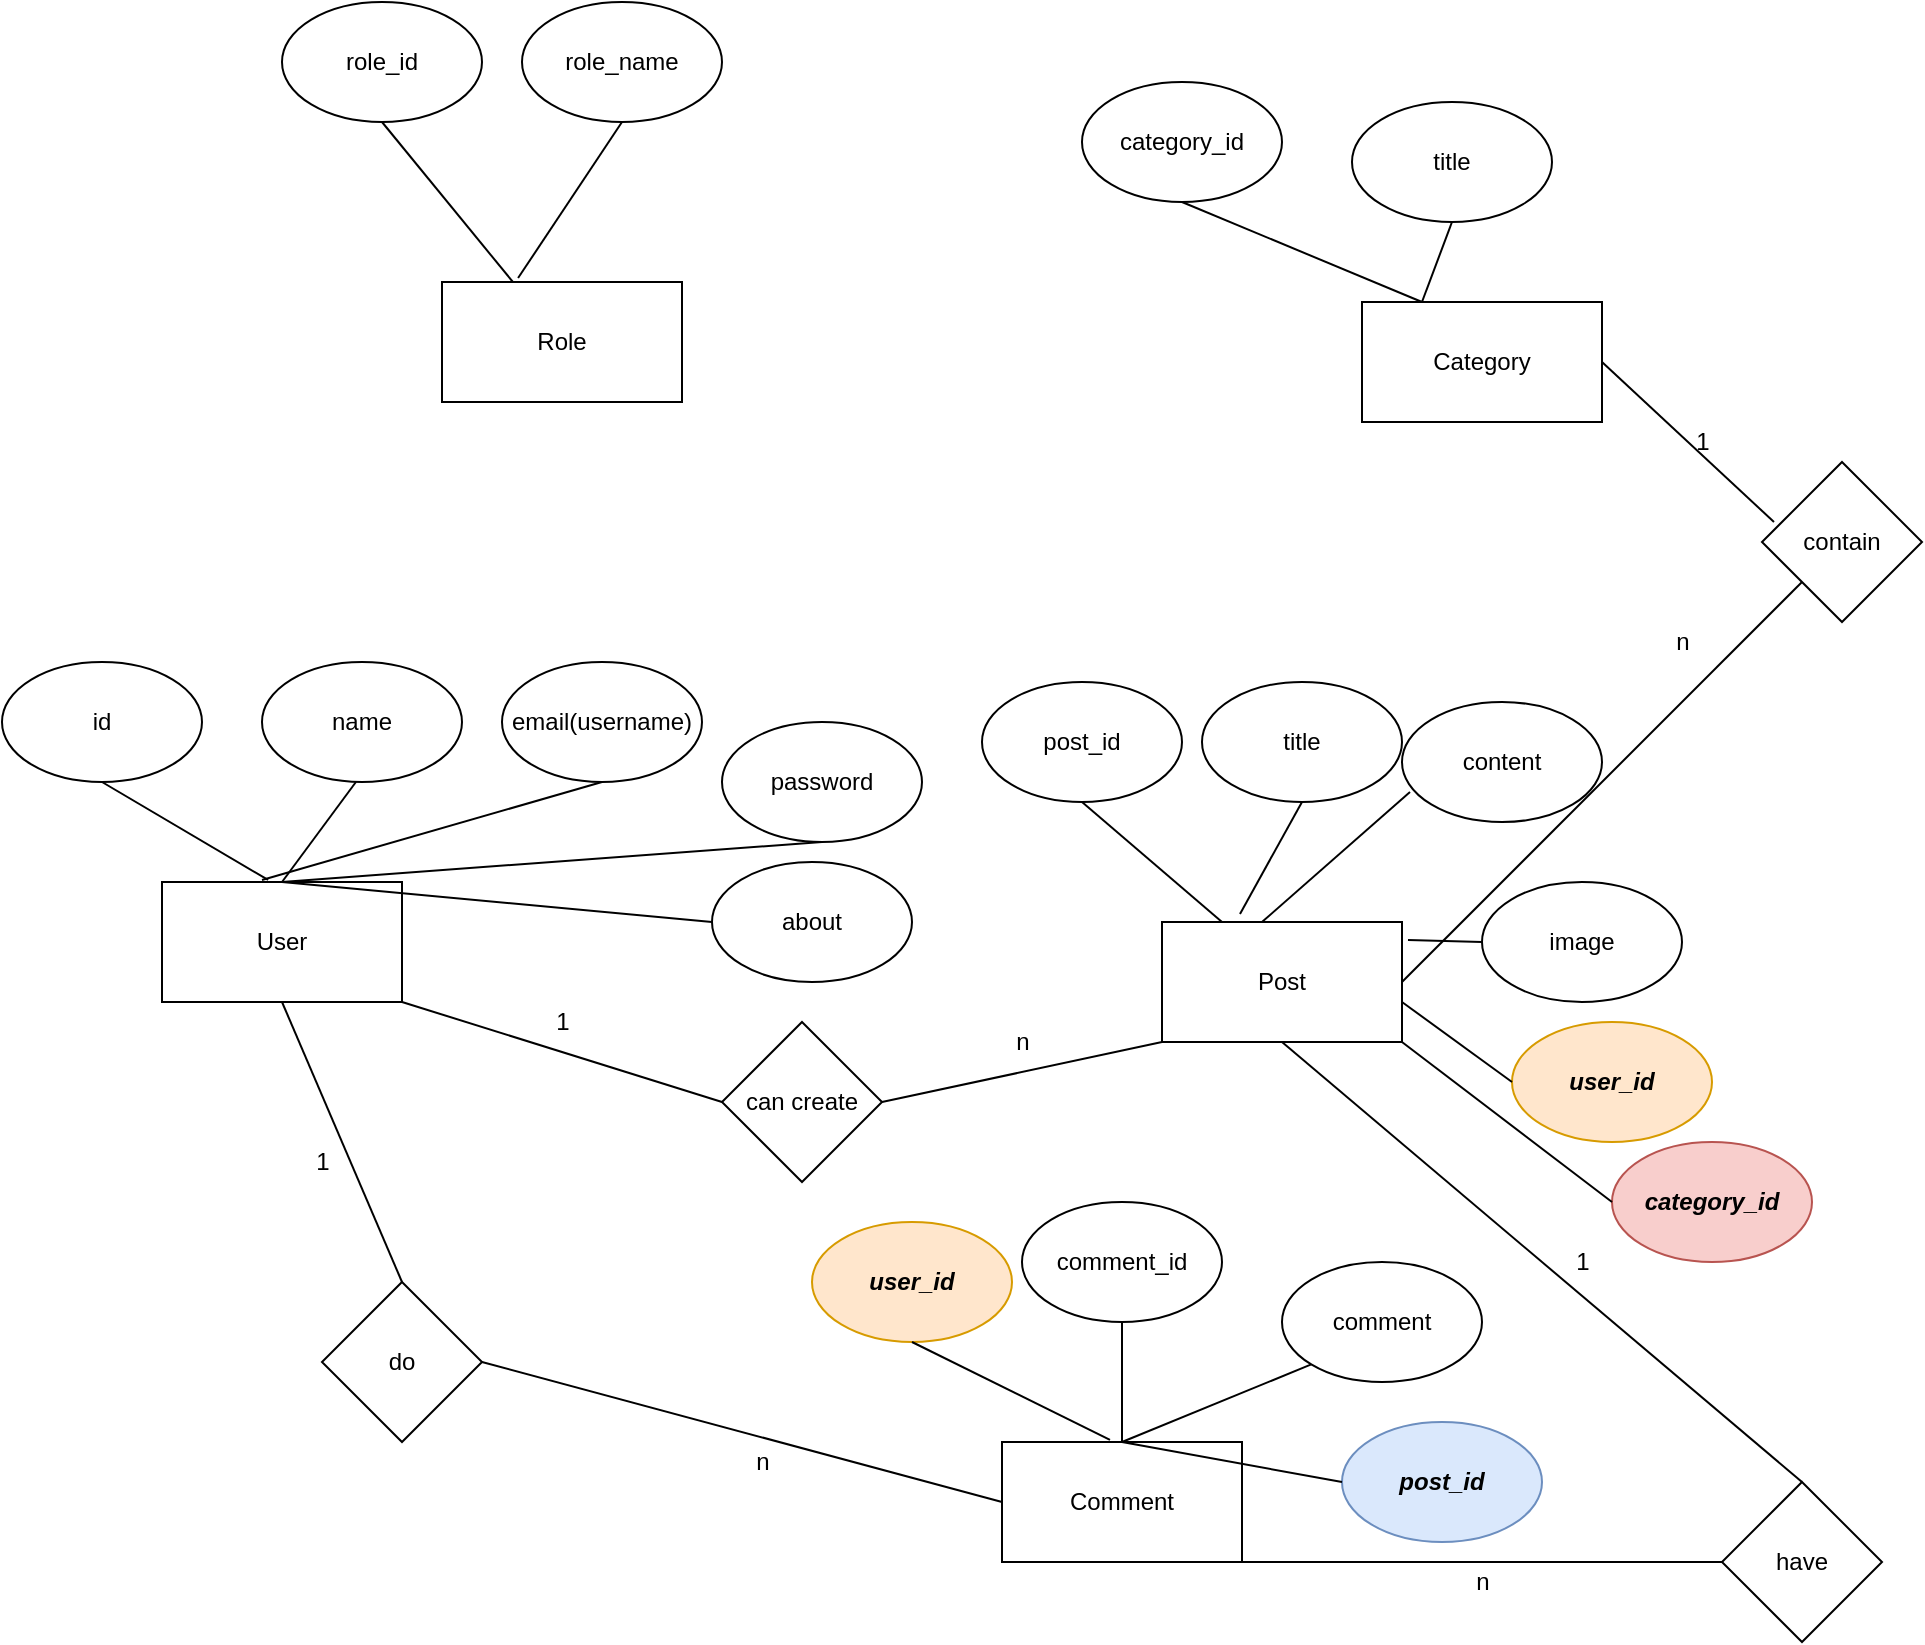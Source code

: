 <mxfile version="20.2.2" type="device"><diagram id="TW5RLNOCuAVdlmlwiosQ" name="Page-1"><mxGraphModel dx="868" dy="1550" grid="1" gridSize="10" guides="1" tooltips="1" connect="1" arrows="1" fold="1" page="1" pageScale="1" pageWidth="850" pageHeight="1100" math="0" shadow="0"><root><mxCell id="0"/><mxCell id="1" parent="0"/><mxCell id="0TSbgkZ8oPdo2keT4_95-1" value="User" style="rounded=0;whiteSpace=wrap;html=1;" vertex="1" parent="1"><mxGeometry x="100" y="120" width="120" height="60" as="geometry"/></mxCell><mxCell id="0TSbgkZ8oPdo2keT4_95-2" value="id" style="ellipse;whiteSpace=wrap;html=1;" vertex="1" parent="1"><mxGeometry x="20" y="10" width="100" height="60" as="geometry"/></mxCell><mxCell id="0TSbgkZ8oPdo2keT4_95-3" value="" style="endArrow=none;html=1;rounded=0;entryX=0.5;entryY=1;entryDx=0;entryDy=0;exitX=0.442;exitY=-0.017;exitDx=0;exitDy=0;exitPerimeter=0;" edge="1" parent="1" source="0TSbgkZ8oPdo2keT4_95-1" target="0TSbgkZ8oPdo2keT4_95-2"><mxGeometry width="50" height="50" relative="1" as="geometry"><mxPoint x="400" y="260" as="sourcePoint"/><mxPoint x="450" y="210" as="targetPoint"/></mxGeometry></mxCell><mxCell id="0TSbgkZ8oPdo2keT4_95-4" value="name" style="ellipse;whiteSpace=wrap;html=1;" vertex="1" parent="1"><mxGeometry x="150" y="10" width="100" height="60" as="geometry"/></mxCell><mxCell id="0TSbgkZ8oPdo2keT4_95-5" value="" style="endArrow=none;html=1;rounded=0;entryX=0.5;entryY=1;entryDx=0;entryDy=0;exitX=0.5;exitY=0;exitDx=0;exitDy=0;" edge="1" parent="1" source="0TSbgkZ8oPdo2keT4_95-1"><mxGeometry width="50" height="50" relative="1" as="geometry"><mxPoint x="250.0" y="120" as="sourcePoint"/><mxPoint x="196.96" y="70" as="targetPoint"/></mxGeometry></mxCell><mxCell id="0TSbgkZ8oPdo2keT4_95-6" value="" style="endArrow=none;html=1;rounded=0;entryX=0.5;entryY=1;entryDx=0;entryDy=0;" edge="1" parent="1"><mxGeometry width="50" height="50" relative="1" as="geometry"><mxPoint x="150" y="119" as="sourcePoint"/><mxPoint x="320" y="70" as="targetPoint"/></mxGeometry></mxCell><mxCell id="0TSbgkZ8oPdo2keT4_95-7" value="email(username)" style="ellipse;whiteSpace=wrap;html=1;" vertex="1" parent="1"><mxGeometry x="270" y="10" width="100" height="60" as="geometry"/></mxCell><mxCell id="0TSbgkZ8oPdo2keT4_95-8" value="password" style="ellipse;whiteSpace=wrap;html=1;" vertex="1" parent="1"><mxGeometry x="380" y="40" width="100" height="60" as="geometry"/></mxCell><mxCell id="0TSbgkZ8oPdo2keT4_95-9" value="" style="endArrow=none;html=1;rounded=0;entryX=0.5;entryY=1;entryDx=0;entryDy=0;" edge="1" parent="1" target="0TSbgkZ8oPdo2keT4_95-8"><mxGeometry width="50" height="50" relative="1" as="geometry"><mxPoint x="160" y="120" as="sourcePoint"/><mxPoint x="330" y="80" as="targetPoint"/></mxGeometry></mxCell><mxCell id="0TSbgkZ8oPdo2keT4_95-10" value="about" style="ellipse;whiteSpace=wrap;html=1;" vertex="1" parent="1"><mxGeometry x="375" y="110" width="100" height="60" as="geometry"/></mxCell><mxCell id="0TSbgkZ8oPdo2keT4_95-11" value="" style="endArrow=none;html=1;rounded=0;entryX=0;entryY=0.5;entryDx=0;entryDy=0;" edge="1" parent="1" target="0TSbgkZ8oPdo2keT4_95-10"><mxGeometry width="50" height="50" relative="1" as="geometry"><mxPoint x="160" y="120" as="sourcePoint"/><mxPoint x="440" y="110" as="targetPoint"/></mxGeometry></mxCell><mxCell id="0TSbgkZ8oPdo2keT4_95-12" value="Post" style="rounded=0;whiteSpace=wrap;html=1;" vertex="1" parent="1"><mxGeometry x="600" y="140" width="120" height="60" as="geometry"/></mxCell><mxCell id="0TSbgkZ8oPdo2keT4_95-13" value="post_id" style="ellipse;whiteSpace=wrap;html=1;" vertex="1" parent="1"><mxGeometry x="510" y="20" width="100" height="60" as="geometry"/></mxCell><mxCell id="0TSbgkZ8oPdo2keT4_95-14" value="title" style="ellipse;whiteSpace=wrap;html=1;" vertex="1" parent="1"><mxGeometry x="620" y="20" width="100" height="60" as="geometry"/></mxCell><mxCell id="0TSbgkZ8oPdo2keT4_95-15" value="content" style="ellipse;whiteSpace=wrap;html=1;" vertex="1" parent="1"><mxGeometry x="720" y="30" width="100" height="60" as="geometry"/></mxCell><mxCell id="0TSbgkZ8oPdo2keT4_95-16" value="image" style="ellipse;whiteSpace=wrap;html=1;" vertex="1" parent="1"><mxGeometry x="760" y="120" width="100" height="60" as="geometry"/></mxCell><mxCell id="0TSbgkZ8oPdo2keT4_95-17" value="" style="endArrow=none;html=1;rounded=0;entryX=0.5;entryY=1;entryDx=0;entryDy=0;exitX=0.25;exitY=0;exitDx=0;exitDy=0;" edge="1" parent="1" source="0TSbgkZ8oPdo2keT4_95-12" target="0TSbgkZ8oPdo2keT4_95-13"><mxGeometry width="50" height="50" relative="1" as="geometry"><mxPoint x="170" y="130" as="sourcePoint"/><mxPoint x="385" y="150" as="targetPoint"/></mxGeometry></mxCell><mxCell id="0TSbgkZ8oPdo2keT4_95-18" value="" style="endArrow=none;html=1;rounded=0;entryX=0.5;entryY=1;entryDx=0;entryDy=0;exitX=0.325;exitY=-0.067;exitDx=0;exitDy=0;exitPerimeter=0;" edge="1" parent="1" source="0TSbgkZ8oPdo2keT4_95-12" target="0TSbgkZ8oPdo2keT4_95-14"><mxGeometry width="50" height="50" relative="1" as="geometry"><mxPoint x="640" y="150" as="sourcePoint"/><mxPoint x="570" y="90" as="targetPoint"/></mxGeometry></mxCell><mxCell id="0TSbgkZ8oPdo2keT4_95-19" value="" style="endArrow=none;html=1;rounded=0;entryX=0.04;entryY=0.75;entryDx=0;entryDy=0;entryPerimeter=0;" edge="1" parent="1" target="0TSbgkZ8oPdo2keT4_95-15"><mxGeometry width="50" height="50" relative="1" as="geometry"><mxPoint x="650" y="140" as="sourcePoint"/><mxPoint x="680" y="90" as="targetPoint"/></mxGeometry></mxCell><mxCell id="0TSbgkZ8oPdo2keT4_95-20" value="" style="endArrow=none;html=1;rounded=0;entryX=0;entryY=0.5;entryDx=0;entryDy=0;exitX=1.025;exitY=0.15;exitDx=0;exitDy=0;exitPerimeter=0;" edge="1" parent="1" source="0TSbgkZ8oPdo2keT4_95-12" target="0TSbgkZ8oPdo2keT4_95-16"><mxGeometry width="50" height="50" relative="1" as="geometry"><mxPoint x="660" y="150" as="sourcePoint"/><mxPoint x="734" y="105" as="targetPoint"/></mxGeometry></mxCell><mxCell id="0TSbgkZ8oPdo2keT4_95-21" value="&lt;i&gt;&lt;b&gt;user_id&lt;/b&gt;&lt;/i&gt;" style="ellipse;whiteSpace=wrap;html=1;fillColor=#ffe6cc;strokeColor=#d79b00;" vertex="1" parent="1"><mxGeometry x="775" y="190" width="100" height="60" as="geometry"/></mxCell><mxCell id="0TSbgkZ8oPdo2keT4_95-22" value="" style="endArrow=none;html=1;rounded=0;entryX=0;entryY=0.5;entryDx=0;entryDy=0;" edge="1" parent="1" target="0TSbgkZ8oPdo2keT4_95-21"><mxGeometry width="50" height="50" relative="1" as="geometry"><mxPoint x="720" y="180" as="sourcePoint"/><mxPoint x="760" y="170" as="targetPoint"/></mxGeometry></mxCell><mxCell id="0TSbgkZ8oPdo2keT4_95-23" value="can create" style="rhombus;whiteSpace=wrap;html=1;" vertex="1" parent="1"><mxGeometry x="380" y="190" width="80" height="80" as="geometry"/></mxCell><mxCell id="0TSbgkZ8oPdo2keT4_95-24" value="" style="endArrow=none;html=1;rounded=0;exitX=1;exitY=1;exitDx=0;exitDy=0;entryX=0;entryY=0.5;entryDx=0;entryDy=0;" edge="1" parent="1" source="0TSbgkZ8oPdo2keT4_95-1" target="0TSbgkZ8oPdo2keT4_95-23"><mxGeometry width="50" height="50" relative="1" as="geometry"><mxPoint x="400" y="260" as="sourcePoint"/><mxPoint x="450" y="210" as="targetPoint"/></mxGeometry></mxCell><mxCell id="0TSbgkZ8oPdo2keT4_95-25" value="" style="endArrow=none;html=1;rounded=0;exitX=0;exitY=1;exitDx=0;exitDy=0;entryX=1;entryY=0.5;entryDx=0;entryDy=0;" edge="1" parent="1" source="0TSbgkZ8oPdo2keT4_95-12" target="0TSbgkZ8oPdo2keT4_95-23"><mxGeometry width="50" height="50" relative="1" as="geometry"><mxPoint x="230" y="190" as="sourcePoint"/><mxPoint x="390" y="240" as="targetPoint"/></mxGeometry></mxCell><mxCell id="0TSbgkZ8oPdo2keT4_95-26" value="1" style="text;html=1;align=center;verticalAlign=middle;resizable=0;points=[];autosize=1;strokeColor=none;fillColor=none;" vertex="1" parent="1"><mxGeometry x="285" y="175" width="30" height="30" as="geometry"/></mxCell><mxCell id="0TSbgkZ8oPdo2keT4_95-27" value="n" style="text;html=1;align=center;verticalAlign=middle;resizable=0;points=[];autosize=1;strokeColor=none;fillColor=none;" vertex="1" parent="1"><mxGeometry x="515" y="185" width="30" height="30" as="geometry"/></mxCell><mxCell id="0TSbgkZ8oPdo2keT4_95-28" value="Comment" style="rounded=0;whiteSpace=wrap;html=1;" vertex="1" parent="1"><mxGeometry x="520" y="400" width="120" height="60" as="geometry"/></mxCell><mxCell id="0TSbgkZ8oPdo2keT4_95-30" value="&lt;i&gt;&lt;b&gt;user_id&lt;/b&gt;&lt;/i&gt;" style="ellipse;whiteSpace=wrap;html=1;fillColor=#ffe6cc;strokeColor=#d79b00;" vertex="1" parent="1"><mxGeometry x="425" y="290" width="100" height="60" as="geometry"/></mxCell><mxCell id="0TSbgkZ8oPdo2keT4_95-31" value="comment_id" style="ellipse;whiteSpace=wrap;html=1;" vertex="1" parent="1"><mxGeometry x="530" y="280" width="100" height="60" as="geometry"/></mxCell><mxCell id="0TSbgkZ8oPdo2keT4_95-32" value="comment" style="ellipse;whiteSpace=wrap;html=1;" vertex="1" parent="1"><mxGeometry x="660" y="310" width="100" height="60" as="geometry"/></mxCell><mxCell id="0TSbgkZ8oPdo2keT4_95-33" value="&lt;b&gt;&lt;i&gt;post_id&lt;/i&gt;&lt;/b&gt;" style="ellipse;whiteSpace=wrap;html=1;fillColor=#dae8fc;strokeColor=#6c8ebf;" vertex="1" parent="1"><mxGeometry x="690" y="390" width="100" height="60" as="geometry"/></mxCell><mxCell id="0TSbgkZ8oPdo2keT4_95-34" value="" style="endArrow=none;html=1;rounded=0;exitX=0.45;exitY=-0.017;exitDx=0;exitDy=0;entryX=0.5;entryY=1;entryDx=0;entryDy=0;exitPerimeter=0;" edge="1" parent="1" source="0TSbgkZ8oPdo2keT4_95-28" target="0TSbgkZ8oPdo2keT4_95-30"><mxGeometry width="50" height="50" relative="1" as="geometry"><mxPoint x="390" y="270" as="sourcePoint"/><mxPoint x="440" y="220" as="targetPoint"/></mxGeometry></mxCell><mxCell id="0TSbgkZ8oPdo2keT4_95-35" value="" style="endArrow=none;html=1;rounded=0;entryX=0.5;entryY=1;entryDx=0;entryDy=0;" edge="1" parent="1" target="0TSbgkZ8oPdo2keT4_95-31"><mxGeometry width="50" height="50" relative="1" as="geometry"><mxPoint x="580" y="400" as="sourcePoint"/><mxPoint x="485" y="360" as="targetPoint"/></mxGeometry></mxCell><mxCell id="0TSbgkZ8oPdo2keT4_95-36" value="" style="endArrow=none;html=1;rounded=0;entryX=0;entryY=1;entryDx=0;entryDy=0;exitX=0.5;exitY=0;exitDx=0;exitDy=0;" edge="1" parent="1" source="0TSbgkZ8oPdo2keT4_95-28" target="0TSbgkZ8oPdo2keT4_95-32"><mxGeometry width="50" height="50" relative="1" as="geometry"><mxPoint x="590" y="410" as="sourcePoint"/><mxPoint x="590" y="350" as="targetPoint"/></mxGeometry></mxCell><mxCell id="0TSbgkZ8oPdo2keT4_95-37" value="" style="endArrow=none;html=1;rounded=0;entryX=0;entryY=0.5;entryDx=0;entryDy=0;" edge="1" parent="1" target="0TSbgkZ8oPdo2keT4_95-33"><mxGeometry width="50" height="50" relative="1" as="geometry"><mxPoint x="580" y="400" as="sourcePoint"/><mxPoint x="685" y="410" as="targetPoint"/></mxGeometry></mxCell><mxCell id="0TSbgkZ8oPdo2keT4_95-38" value="do" style="rhombus;whiteSpace=wrap;html=1;" vertex="1" parent="1"><mxGeometry x="180" y="320" width="80" height="80" as="geometry"/></mxCell><mxCell id="0TSbgkZ8oPdo2keT4_95-39" value="" style="endArrow=none;html=1;rounded=0;exitX=0.5;exitY=1;exitDx=0;exitDy=0;entryX=0.5;entryY=0;entryDx=0;entryDy=0;" edge="1" parent="1" source="0TSbgkZ8oPdo2keT4_95-1" target="0TSbgkZ8oPdo2keT4_95-38"><mxGeometry width="50" height="50" relative="1" as="geometry"><mxPoint x="230" y="190" as="sourcePoint"/><mxPoint x="390" y="240" as="targetPoint"/></mxGeometry></mxCell><mxCell id="0TSbgkZ8oPdo2keT4_95-40" value="" style="endArrow=none;html=1;rounded=0;exitX=0;exitY=0.5;exitDx=0;exitDy=0;entryX=1;entryY=0.5;entryDx=0;entryDy=0;" edge="1" parent="1" source="0TSbgkZ8oPdo2keT4_95-28" target="0TSbgkZ8oPdo2keT4_95-38"><mxGeometry width="50" height="50" relative="1" as="geometry"><mxPoint x="170" y="190" as="sourcePoint"/><mxPoint x="230" y="330" as="targetPoint"/></mxGeometry></mxCell><mxCell id="0TSbgkZ8oPdo2keT4_95-41" value="1" style="text;html=1;align=center;verticalAlign=middle;resizable=0;points=[];autosize=1;strokeColor=none;fillColor=none;" vertex="1" parent="1"><mxGeometry x="165" y="245" width="30" height="30" as="geometry"/></mxCell><mxCell id="0TSbgkZ8oPdo2keT4_95-42" value="n" style="text;html=1;align=center;verticalAlign=middle;resizable=0;points=[];autosize=1;strokeColor=none;fillColor=none;" vertex="1" parent="1"><mxGeometry x="385" y="395" width="30" height="30" as="geometry"/></mxCell><mxCell id="0TSbgkZ8oPdo2keT4_95-43" value="have" style="rhombus;whiteSpace=wrap;html=1;" vertex="1" parent="1"><mxGeometry x="880" y="420" width="80" height="80" as="geometry"/></mxCell><mxCell id="0TSbgkZ8oPdo2keT4_95-44" value="" style="endArrow=none;html=1;rounded=0;entryX=0.5;entryY=1;entryDx=0;entryDy=0;exitX=0.5;exitY=0;exitDx=0;exitDy=0;" edge="1" parent="1" source="0TSbgkZ8oPdo2keT4_95-43" target="0TSbgkZ8oPdo2keT4_95-12"><mxGeometry width="50" height="50" relative="1" as="geometry"><mxPoint x="670" y="150" as="sourcePoint"/><mxPoint x="780" y="230" as="targetPoint"/></mxGeometry></mxCell><mxCell id="0TSbgkZ8oPdo2keT4_95-45" value="" style="endArrow=none;html=1;rounded=0;entryX=1;entryY=1;entryDx=0;entryDy=0;exitX=0;exitY=0.5;exitDx=0;exitDy=0;" edge="1" parent="1" source="0TSbgkZ8oPdo2keT4_95-43" target="0TSbgkZ8oPdo2keT4_95-28"><mxGeometry width="50" height="50" relative="1" as="geometry"><mxPoint x="930" y="430" as="sourcePoint"/><mxPoint x="670" y="210" as="targetPoint"/></mxGeometry></mxCell><mxCell id="0TSbgkZ8oPdo2keT4_95-46" value="1" style="text;html=1;align=center;verticalAlign=middle;resizable=0;points=[];autosize=1;strokeColor=none;fillColor=none;" vertex="1" parent="1"><mxGeometry x="795" y="295" width="30" height="30" as="geometry"/></mxCell><mxCell id="0TSbgkZ8oPdo2keT4_95-49" value="n" style="text;html=1;align=center;verticalAlign=middle;resizable=0;points=[];autosize=1;strokeColor=none;fillColor=none;" vertex="1" parent="1"><mxGeometry x="745" y="455" width="30" height="30" as="geometry"/></mxCell><mxCell id="0TSbgkZ8oPdo2keT4_95-50" value="Category" style="rounded=0;whiteSpace=wrap;html=1;" vertex="1" parent="1"><mxGeometry x="700" y="-170" width="120" height="60" as="geometry"/></mxCell><mxCell id="0TSbgkZ8oPdo2keT4_95-51" value="category_id" style="ellipse;whiteSpace=wrap;html=1;" vertex="1" parent="1"><mxGeometry x="560" y="-280" width="100" height="60" as="geometry"/></mxCell><mxCell id="0TSbgkZ8oPdo2keT4_95-52" value="title" style="ellipse;whiteSpace=wrap;html=1;" vertex="1" parent="1"><mxGeometry x="695" y="-270" width="100" height="60" as="geometry"/></mxCell><mxCell id="0TSbgkZ8oPdo2keT4_95-53" value="" style="endArrow=none;html=1;rounded=0;entryX=0.5;entryY=1;entryDx=0;entryDy=0;exitX=0.25;exitY=0;exitDx=0;exitDy=0;" edge="1" parent="1" source="0TSbgkZ8oPdo2keT4_95-50" target="0TSbgkZ8oPdo2keT4_95-51"><mxGeometry width="50" height="50" relative="1" as="geometry"><mxPoint x="570" y="-80" as="sourcePoint"/><mxPoint x="620" y="-130" as="targetPoint"/></mxGeometry></mxCell><mxCell id="0TSbgkZ8oPdo2keT4_95-54" value="" style="endArrow=none;html=1;rounded=0;entryX=0.5;entryY=1;entryDx=0;entryDy=0;" edge="1" parent="1" target="0TSbgkZ8oPdo2keT4_95-52"><mxGeometry width="50" height="50" relative="1" as="geometry"><mxPoint x="730" y="-170" as="sourcePoint"/><mxPoint x="620" y="-210" as="targetPoint"/></mxGeometry></mxCell><mxCell id="0TSbgkZ8oPdo2keT4_95-55" value="contain" style="rhombus;whiteSpace=wrap;html=1;" vertex="1" parent="1"><mxGeometry x="900" y="-90" width="80" height="80" as="geometry"/></mxCell><mxCell id="0TSbgkZ8oPdo2keT4_95-56" value="" style="endArrow=none;html=1;rounded=0;entryX=0.075;entryY=0.375;entryDx=0;entryDy=0;entryPerimeter=0;exitX=1;exitY=0.5;exitDx=0;exitDy=0;" edge="1" parent="1" source="0TSbgkZ8oPdo2keT4_95-50" target="0TSbgkZ8oPdo2keT4_95-55"><mxGeometry width="50" height="50" relative="1" as="geometry"><mxPoint x="570" y="10" as="sourcePoint"/><mxPoint x="620" y="-40" as="targetPoint"/></mxGeometry></mxCell><mxCell id="0TSbgkZ8oPdo2keT4_95-57" value="" style="endArrow=none;html=1;rounded=0;exitX=1;exitY=0.5;exitDx=0;exitDy=0;entryX=0;entryY=1;entryDx=0;entryDy=0;" edge="1" parent="1" source="0TSbgkZ8oPdo2keT4_95-12" target="0TSbgkZ8oPdo2keT4_95-55"><mxGeometry width="50" height="50" relative="1" as="geometry"><mxPoint x="730" y="180" as="sourcePoint"/><mxPoint x="930" y="-30" as="targetPoint"/></mxGeometry></mxCell><mxCell id="0TSbgkZ8oPdo2keT4_95-59" value="1" style="text;html=1;align=center;verticalAlign=middle;resizable=0;points=[];autosize=1;strokeColor=none;fillColor=none;" vertex="1" parent="1"><mxGeometry x="855" y="-115" width="30" height="30" as="geometry"/></mxCell><mxCell id="0TSbgkZ8oPdo2keT4_95-60" value="n" style="text;html=1;align=center;verticalAlign=middle;resizable=0;points=[];autosize=1;strokeColor=none;fillColor=none;" vertex="1" parent="1"><mxGeometry x="845" y="-15" width="30" height="30" as="geometry"/></mxCell><mxCell id="0TSbgkZ8oPdo2keT4_95-61" value="&lt;i&gt;&lt;b&gt;category_id&lt;/b&gt;&lt;/i&gt;" style="ellipse;whiteSpace=wrap;html=1;fillColor=#f8cecc;strokeColor=#b85450;" vertex="1" parent="1"><mxGeometry x="825" y="250" width="100" height="60" as="geometry"/></mxCell><mxCell id="0TSbgkZ8oPdo2keT4_95-62" value="" style="endArrow=none;html=1;rounded=0;exitX=1;exitY=1;exitDx=0;exitDy=0;entryX=0;entryY=0.5;entryDx=0;entryDy=0;" edge="1" parent="1" source="0TSbgkZ8oPdo2keT4_95-12" target="0TSbgkZ8oPdo2keT4_95-61"><mxGeometry width="50" height="50" relative="1" as="geometry"><mxPoint x="730" y="190" as="sourcePoint"/><mxPoint x="820" y="280" as="targetPoint"/></mxGeometry></mxCell><mxCell id="0TSbgkZ8oPdo2keT4_95-65" value="Role" style="rounded=0;whiteSpace=wrap;html=1;" vertex="1" parent="1"><mxGeometry x="240" y="-180" width="120" height="60" as="geometry"/></mxCell><mxCell id="0TSbgkZ8oPdo2keT4_95-66" value="role_id" style="ellipse;whiteSpace=wrap;html=1;" vertex="1" parent="1"><mxGeometry x="160" y="-320" width="100" height="60" as="geometry"/></mxCell><mxCell id="0TSbgkZ8oPdo2keT4_95-67" value="role_name" style="ellipse;whiteSpace=wrap;html=1;" vertex="1" parent="1"><mxGeometry x="280" y="-320" width="100" height="60" as="geometry"/></mxCell><mxCell id="0TSbgkZ8oPdo2keT4_95-68" value="" style="endArrow=none;html=1;rounded=0;exitX=0.5;exitY=1;exitDx=0;exitDy=0;" edge="1" parent="1" source="0TSbgkZ8oPdo2keT4_95-66" target="0TSbgkZ8oPdo2keT4_95-65"><mxGeometry width="50" height="50" relative="1" as="geometry"><mxPoint x="570" y="-150" as="sourcePoint"/><mxPoint x="620" y="-200" as="targetPoint"/></mxGeometry></mxCell><mxCell id="0TSbgkZ8oPdo2keT4_95-69" value="" style="endArrow=none;html=1;rounded=0;exitX=0.5;exitY=1;exitDx=0;exitDy=0;entryX=0.317;entryY=-0.033;entryDx=0;entryDy=0;entryPerimeter=0;" edge="1" parent="1" source="0TSbgkZ8oPdo2keT4_95-67" target="0TSbgkZ8oPdo2keT4_95-65"><mxGeometry width="50" height="50" relative="1" as="geometry"><mxPoint x="220" y="-250" as="sourcePoint"/><mxPoint x="285.455" y="-170" as="targetPoint"/></mxGeometry></mxCell></root></mxGraphModel></diagram></mxfile>